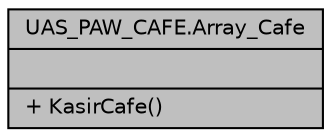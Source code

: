 digraph "UAS_PAW_CAFE.Array_Cafe"
{
 // LATEX_PDF_SIZE
  edge [fontname="Helvetica",fontsize="10",labelfontname="Helvetica",labelfontsize="10"];
  node [fontname="Helvetica",fontsize="10",shape=record];
  Node1 [label="{UAS_PAW_CAFE.Array_Cafe\n||+ KasirCafe()\l}",height=0.2,width=0.4,color="black", fillcolor="grey75", style="filled", fontcolor="black",tooltip=" "];
}
